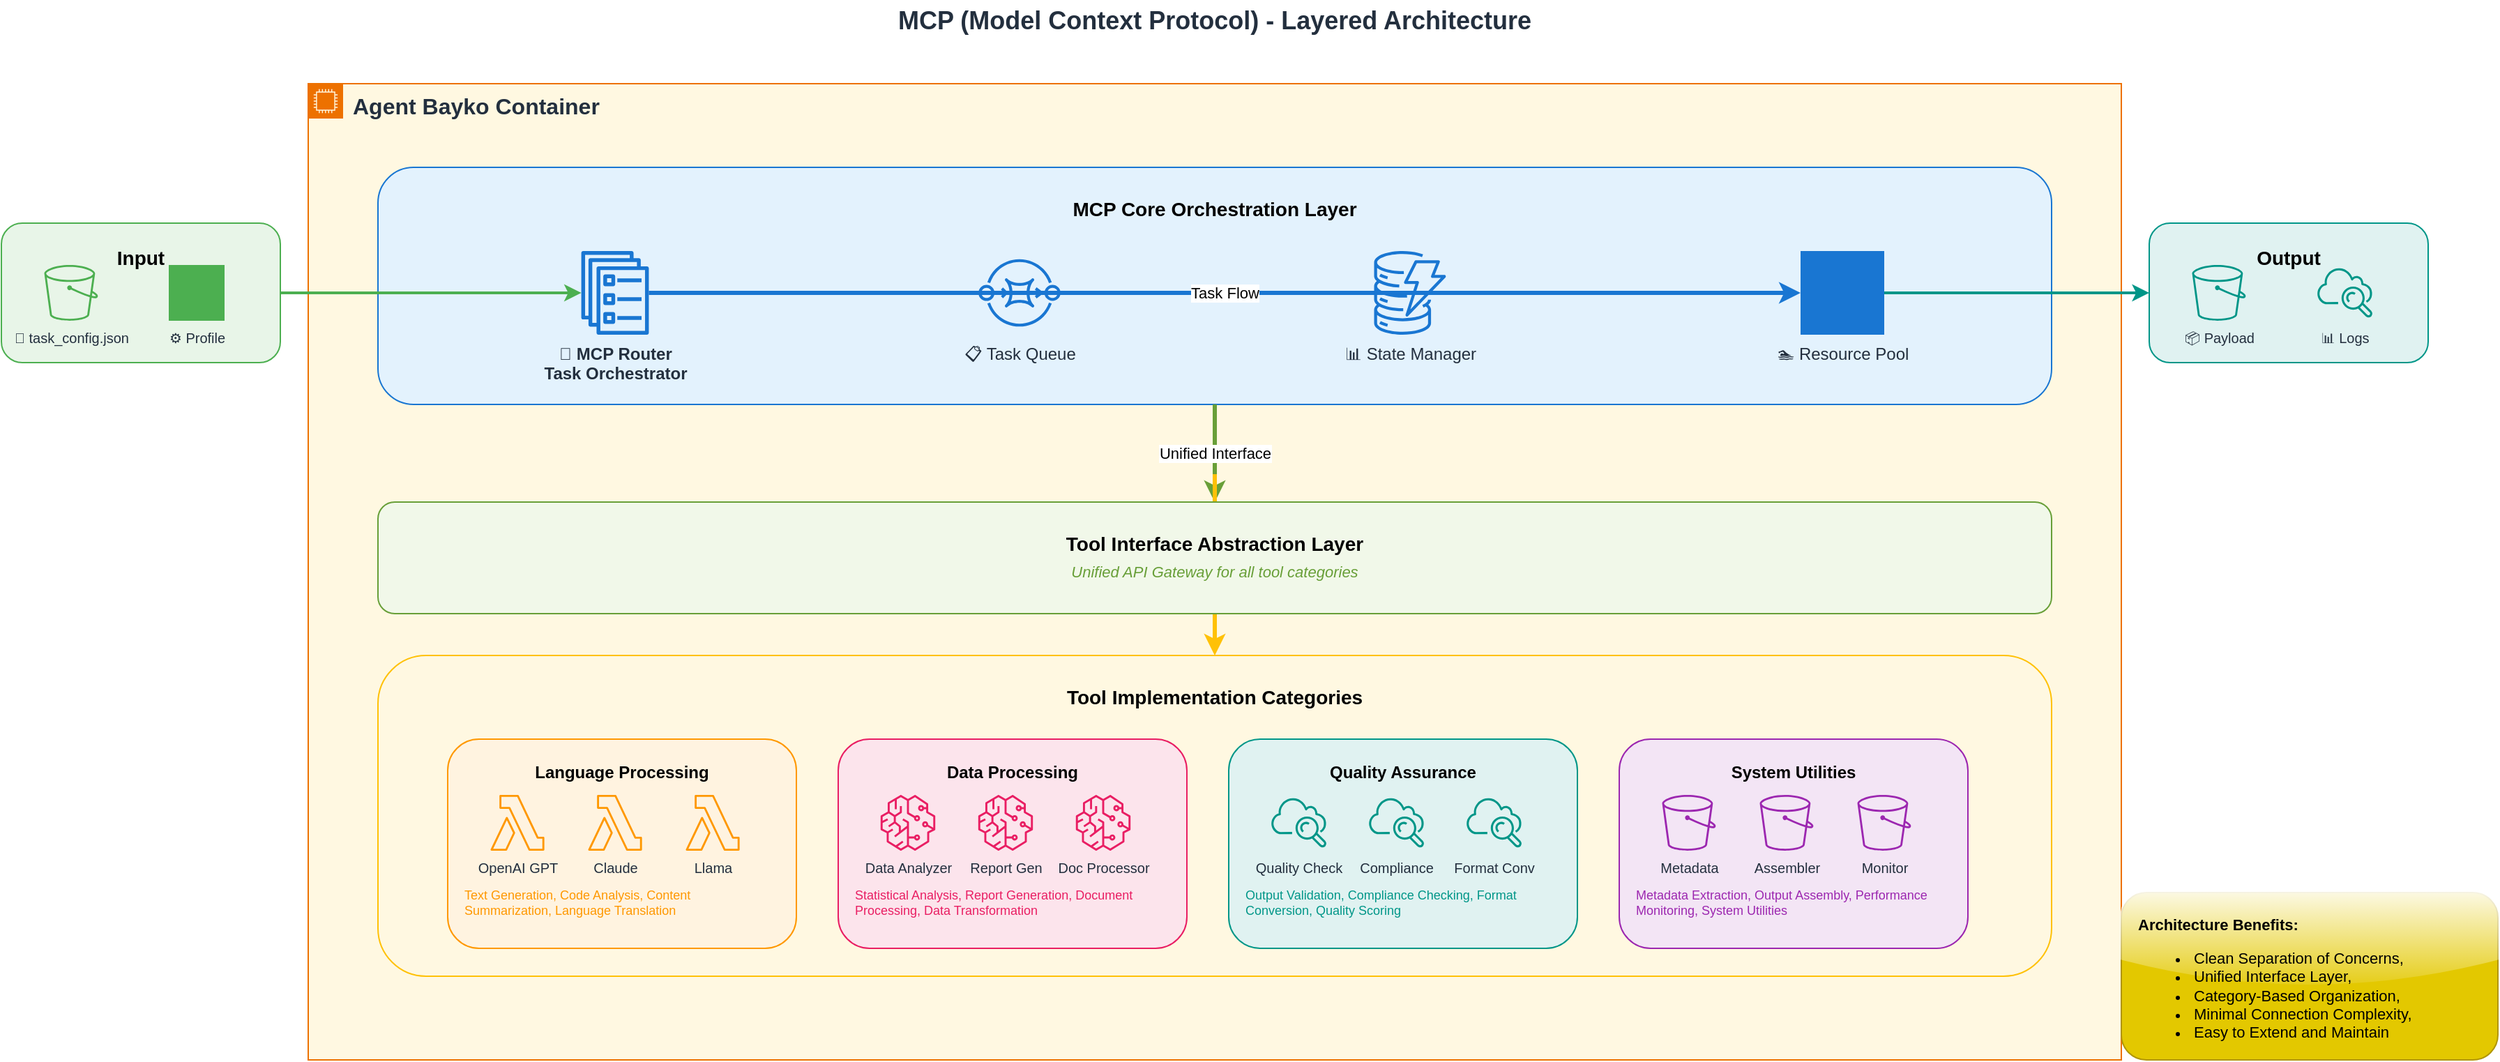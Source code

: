<mxfile version="27.2.0">
  <diagram name="MCP Subsystem - Clean Architecture" id="mcp-clean">
    <mxGraphModel dx="3655" dy="1378" grid="1" gridSize="10" guides="1" tooltips="1" connect="1" arrows="1" fold="1" page="1" pageScale="1" pageWidth="1400" pageHeight="900" math="0" shadow="0">
      <root>
        <mxCell id="0" />
        <mxCell id="1" parent="0" />
        <mxCell id="bayko-container" value="Agent Bayko Container" style="points=[[0,0],[0.25,0],[0.5,0],[0.75,0],[1,0],[1,0.25],[1,0.5],[1,0.75],[1,1],[0.75,1],[0.5,1],[0.25,1],[0,1],[0,0.75],[0,0.5],[0,0.25]];outlineConnect=0;gradientColor=none;html=1;whiteSpace=wrap;fontSize=16;fontStyle=1;container=1;pointerEvents=0;collapsible=0;recursiveResize=0;shape=mxgraph.aws4.group;grIcon=mxgraph.aws4.group_ec2_instance_contents;strokeColor=#ED7100;fillColor=#FFF8E1;verticalAlign=top;align=left;spacingLeft=30;fontColor=#232F3E;dashed=0;" parent="1" vertex="1">
          <mxGeometry x="50" y="80" width="1300" height="700" as="geometry" />
        </mxCell>
        <mxCell id="core-layer" value="MCP Core Orchestration Layer" style="rounded=1;whiteSpace=wrap;html=1;fillColor=#E3F2FD;strokeColor=#1976D2;fontSize=14;fontStyle=1;verticalAlign=top;spacingTop=15;" parent="bayko-container" vertex="1">
          <mxGeometry x="50" y="60" width="1200" height="170" as="geometry" />
        </mxCell>
        <mxCell id="mcp-router" value="🔀 MCP Router&#xa;Task Orchestrator" style="sketch=0;outlineConnect=0;fontColor=#232F3E;gradientColor=none;fillColor=#1976D2;strokeColor=none;dashed=0;verticalLabelPosition=bottom;verticalAlign=top;align=center;html=1;fontSize=12;fontStyle=1;aspect=fixed;pointerEvents=1;shape=mxgraph.aws4.ecs_service;" parent="bayko-container" vertex="1">
          <mxGeometry x="190" y="120" width="60" height="60" as="geometry" />
        </mxCell>
        <mxCell id="resource-pool" value="🏊 Resource Pool" style="sketch=0;outlineConnect=0;fontColor=#232F3E;gradientColor=none;fillColor=#1976D2;strokeColor=none;dashed=0;verticalLabelPosition=bottom;verticalAlign=top;align=center;html=1;fontSize=12;fontStyle=0;aspect=fixed;pointerEvents=1;shape=mxgraph.aws4.elastic_container_service;" parent="bayko-container" vertex="1">
          <mxGeometry x="1070" y="120" width="60" height="60" as="geometry" />
        </mxCell>
        <mxCell id="core-flow" value="Task Flow" style="endArrow=classic;html=1;rounded=0;strokeColor=#1976D2;strokeWidth=3;labelBackgroundColor=#ffffff;" parent="bayko-container" edge="1" target="resource-pool" source="mcp-router">
          <mxGeometry width="50" height="50" relative="1" as="geometry">
            <mxPoint x="259.999" y="22.438" as="sourcePoint" />
            <mxPoint x="1095.79" y="60.002" as="targetPoint" />
          </mxGeometry>
        </mxCell>
        <mxCell id="interface-flow" value="Unified Interface" style="endArrow=classic;html=1;rounded=0;strokeColor=#689F38;strokeWidth=3;labelBackgroundColor=#ffffff;entryX=0.5;entryY=0;entryDx=0;entryDy=0;" parent="bayko-container" edge="1" target="interface-layer" source="core-layer">
          <mxGeometry width="50" height="50" relative="1" as="geometry">
            <mxPoint x="650" y="170" as="sourcePoint" />
            <mxPoint x="650" y="200" as="targetPoint" />
          </mxGeometry>
        </mxCell>
        <mxCell id="tool-dispatch" value="Tool Dispatch" style="endArrow=classic;html=1;rounded=0;strokeColor=#FFC107;strokeWidth=3;labelBackgroundColor=#ffffff;" parent="bayko-container" edge="1" target="tools-layer">
          <mxGeometry width="50" height="50" relative="1" as="geometry">
            <mxPoint x="650" y="280" as="sourcePoint" />
            <mxPoint x="650" y="310" as="targetPoint" />
          </mxGeometry>
        </mxCell>
        <mxCell id="hKXdMdRbHul1zr8PweeV-8" value="" style="group" vertex="1" connectable="0" parent="bayko-container">
          <mxGeometry x="50" y="410" width="1200" height="230" as="geometry" />
        </mxCell>
        <mxCell id="tools-layer" value="Tool Implementation Categories" style="rounded=1;whiteSpace=wrap;html=1;fillColor=#FFF8E1;strokeColor=#FFC107;fontSize=14;fontStyle=1;verticalAlign=top;spacingTop=15;" parent="hKXdMdRbHul1zr8PweeV-8" vertex="1">
          <mxGeometry width="1200" height="230" as="geometry" />
        </mxCell>
        <mxCell id="hKXdMdRbHul1zr8PweeV-4" value="" style="group" vertex="1" connectable="0" parent="hKXdMdRbHul1zr8PweeV-8">
          <mxGeometry x="890" y="60" width="250" height="150" as="geometry" />
        </mxCell>
        <mxCell id="util-category" value="System Utilities" style="rounded=1;whiteSpace=wrap;html=1;fillColor=#F3E5F5;strokeColor=#9C27B0;fontSize=12;fontStyle=1;verticalAlign=top;spacingTop=10;" parent="hKXdMdRbHul1zr8PweeV-4" vertex="1">
          <mxGeometry width="250" height="150" as="geometry" />
        </mxCell>
        <mxCell id="metadata-ext" value="Metadata" style="sketch=0;outlineConnect=0;fontColor=#232F3E;gradientColor=none;fillColor=#9C27B0;strokeColor=none;dashed=0;verticalLabelPosition=bottom;verticalAlign=top;align=center;html=1;fontSize=10;fontStyle=0;aspect=fixed;pointerEvents=1;shape=mxgraph.aws4.s3;" parent="hKXdMdRbHul1zr8PweeV-4" vertex="1">
          <mxGeometry x="30" y="40" width="40" height="40" as="geometry" />
        </mxCell>
        <mxCell id="output-asm" value="Assembler" style="sketch=0;outlineConnect=0;fontColor=#232F3E;gradientColor=none;fillColor=#9C27B0;strokeColor=none;dashed=0;verticalLabelPosition=bottom;verticalAlign=top;align=center;html=1;fontSize=10;fontStyle=0;aspect=fixed;pointerEvents=1;shape=mxgraph.aws4.s3;" parent="hKXdMdRbHul1zr8PweeV-4" vertex="1">
          <mxGeometry x="100" y="40" width="40" height="40" as="geometry" />
        </mxCell>
        <mxCell id="perf-mon" value="Monitor" style="sketch=0;outlineConnect=0;fontColor=#232F3E;gradientColor=none;fillColor=#9C27B0;strokeColor=none;dashed=0;verticalLabelPosition=bottom;verticalAlign=top;align=center;html=1;fontSize=10;fontStyle=0;aspect=fixed;pointerEvents=1;shape=mxgraph.aws4.s3;" parent="hKXdMdRbHul1zr8PweeV-4" vertex="1">
          <mxGeometry x="170" y="40" width="40" height="40" as="geometry" />
        </mxCell>
        <mxCell id="util-features" value="Metadata Extraction, Output Assembly, Performance Monitoring, System Utilities" style="text;html=1;strokeColor=none;fillColor=none;align=left;verticalAlign=top;whiteSpace=wrap;rounded=0;fontSize=9;fontColor=#9C27B0;" parent="hKXdMdRbHul1zr8PweeV-4" vertex="1">
          <mxGeometry x="10" y="100" width="220" height="40" as="geometry" />
        </mxCell>
        <mxCell id="hKXdMdRbHul1zr8PweeV-5" value="" style="group" vertex="1" connectable="0" parent="hKXdMdRbHul1zr8PweeV-8">
          <mxGeometry x="610" y="60" width="250" height="150" as="geometry" />
        </mxCell>
        <mxCell id="quality-category" value="Quality Assurance" style="rounded=1;whiteSpace=wrap;html=1;fillColor=#E0F2F1;strokeColor=#009688;fontSize=12;fontStyle=1;verticalAlign=top;spacingTop=10;" parent="hKXdMdRbHul1zr8PweeV-5" vertex="1">
          <mxGeometry width="250" height="150" as="geometry" />
        </mxCell>
        <mxCell id="quality-checker" value="Quality Check" style="sketch=0;outlineConnect=0;fontColor=#232F3E;gradientColor=none;fillColor=#009688;strokeColor=none;dashed=0;verticalLabelPosition=bottom;verticalAlign=top;align=center;html=1;fontSize=10;fontStyle=0;aspect=fixed;pointerEvents=1;shape=mxgraph.aws4.cloudwatch;" parent="hKXdMdRbHul1zr8PweeV-5" vertex="1">
          <mxGeometry x="30" y="40" width="40" height="40" as="geometry" />
        </mxCell>
        <mxCell id="compliance" value="Compliance" style="sketch=0;outlineConnect=0;fontColor=#232F3E;gradientColor=none;fillColor=#009688;strokeColor=none;dashed=0;verticalLabelPosition=bottom;verticalAlign=top;align=center;html=1;fontSize=10;fontStyle=0;aspect=fixed;pointerEvents=1;shape=mxgraph.aws4.cloudwatch;" parent="hKXdMdRbHul1zr8PweeV-5" vertex="1">
          <mxGeometry x="100" y="40" width="40" height="40" as="geometry" />
        </mxCell>
        <mxCell id="format-conv" value="Format Conv" style="sketch=0;outlineConnect=0;fontColor=#232F3E;gradientColor=none;fillColor=#009688;strokeColor=none;dashed=0;verticalLabelPosition=bottom;verticalAlign=top;align=center;html=1;fontSize=10;fontStyle=0;aspect=fixed;pointerEvents=1;shape=mxgraph.aws4.cloudwatch;" parent="hKXdMdRbHul1zr8PweeV-5" vertex="1">
          <mxGeometry x="170" y="40" width="40" height="40" as="geometry" />
        </mxCell>
        <mxCell id="quality-features" value="Output Validation, Compliance Checking, Format Conversion, Quality Scoring" style="text;html=1;strokeColor=none;fillColor=none;align=left;verticalAlign=top;whiteSpace=wrap;rounded=0;fontSize=9;fontColor=#009688;" parent="hKXdMdRbHul1zr8PweeV-5" vertex="1">
          <mxGeometry x="10" y="100" width="220" height="40" as="geometry" />
        </mxCell>
        <mxCell id="hKXdMdRbHul1zr8PweeV-6" value="" style="group" vertex="1" connectable="0" parent="hKXdMdRbHul1zr8PweeV-8">
          <mxGeometry x="330" y="60" width="250" height="150" as="geometry" />
        </mxCell>
        <mxCell id="data-category" value="Data Processing" style="rounded=1;whiteSpace=wrap;html=1;fillColor=#FCE4EC;strokeColor=#E91E63;fontSize=12;fontStyle=1;verticalAlign=top;spacingTop=10;" parent="hKXdMdRbHul1zr8PweeV-6" vertex="1">
          <mxGeometry width="250" height="150" as="geometry" />
        </mxCell>
        <mxCell id="data-analyzer" value="Data Analyzer" style="sketch=0;outlineConnect=0;fontColor=#232F3E;gradientColor=none;fillColor=#E91E63;strokeColor=none;dashed=0;verticalLabelPosition=bottom;verticalAlign=top;align=center;html=1;fontSize=10;fontStyle=0;aspect=fixed;pointerEvents=1;shape=mxgraph.aws4.sagemaker;" parent="hKXdMdRbHul1zr8PweeV-6" vertex="1">
          <mxGeometry x="30" y="40" width="40" height="40" as="geometry" />
        </mxCell>
        <mxCell id="report-gen" value="Report Gen" style="sketch=0;outlineConnect=0;fontColor=#232F3E;gradientColor=none;fillColor=#E91E63;strokeColor=none;dashed=0;verticalLabelPosition=bottom;verticalAlign=top;align=center;html=1;fontSize=10;fontStyle=0;aspect=fixed;pointerEvents=1;shape=mxgraph.aws4.sagemaker;" parent="hKXdMdRbHul1zr8PweeV-6" vertex="1">
          <mxGeometry x="100" y="40" width="40" height="40" as="geometry" />
        </mxCell>
        <mxCell id="doc-proc" value="Doc Processor" style="sketch=0;outlineConnect=0;fontColor=#232F3E;gradientColor=none;fillColor=#E91E63;strokeColor=none;dashed=0;verticalLabelPosition=bottom;verticalAlign=top;align=center;html=1;fontSize=10;fontStyle=0;aspect=fixed;pointerEvents=1;shape=mxgraph.aws4.sagemaker;" parent="hKXdMdRbHul1zr8PweeV-6" vertex="1">
          <mxGeometry x="170" y="40" width="40" height="40" as="geometry" />
        </mxCell>
        <mxCell id="data-features" value="Statistical Analysis, Report Generation, Document Processing, Data Transformation" style="text;html=1;strokeColor=none;fillColor=none;align=left;verticalAlign=top;whiteSpace=wrap;rounded=0;fontSize=9;fontColor=#E91E63;" parent="hKXdMdRbHul1zr8PweeV-6" vertex="1">
          <mxGeometry x="10" y="100" width="220" height="40" as="geometry" />
        </mxCell>
        <mxCell id="hKXdMdRbHul1zr8PweeV-7" value="" style="group" vertex="1" connectable="0" parent="hKXdMdRbHul1zr8PweeV-8">
          <mxGeometry x="50" y="60" width="250" height="150" as="geometry" />
        </mxCell>
        <mxCell id="lang-category" value="Language Processing" style="rounded=1;whiteSpace=wrap;html=1;fillColor=#FFF3E0;strokeColor=#FF9800;fontSize=12;fontStyle=1;verticalAlign=top;spacingTop=10;" parent="hKXdMdRbHul1zr8PweeV-7" vertex="1">
          <mxGeometry width="250" height="150" as="geometry" />
        </mxCell>
        <mxCell id="openai" value="OpenAI GPT" style="sketch=0;outlineConnect=0;fontColor=#232F3E;gradientColor=none;fillColor=#FF9800;strokeColor=none;dashed=0;verticalLabelPosition=bottom;verticalAlign=top;align=center;html=1;fontSize=10;fontStyle=0;aspect=fixed;pointerEvents=1;shape=mxgraph.aws4.lambda;" parent="hKXdMdRbHul1zr8PweeV-7" vertex="1">
          <mxGeometry x="30" y="40" width="40" height="40" as="geometry" />
        </mxCell>
        <mxCell id="claude" value="Claude" style="sketch=0;outlineConnect=0;fontColor=#232F3E;gradientColor=none;fillColor=#FF9800;strokeColor=none;dashed=0;verticalLabelPosition=bottom;verticalAlign=top;align=center;html=1;fontSize=10;fontStyle=0;aspect=fixed;pointerEvents=1;shape=mxgraph.aws4.lambda;" parent="hKXdMdRbHul1zr8PweeV-7" vertex="1">
          <mxGeometry x="100" y="40" width="40" height="40" as="geometry" />
        </mxCell>
        <mxCell id="llama" value="Llama" style="sketch=0;outlineConnect=0;fontColor=#232F3E;gradientColor=none;fillColor=#FF9800;strokeColor=none;dashed=0;verticalLabelPosition=bottom;verticalAlign=top;align=center;html=1;fontSize=10;fontStyle=0;aspect=fixed;pointerEvents=1;shape=mxgraph.aws4.lambda;" parent="hKXdMdRbHul1zr8PweeV-7" vertex="1">
          <mxGeometry x="170" y="40" width="40" height="40" as="geometry" />
        </mxCell>
        <mxCell id="lang-features" value="Text Generation, Code Analysis, Content Summarization, Language Translation" style="text;html=1;strokeColor=none;fillColor=none;align=left;verticalAlign=top;whiteSpace=wrap;rounded=0;fontSize=9;fontColor=#FF9800;" parent="hKXdMdRbHul1zr8PweeV-7" vertex="1">
          <mxGeometry x="10" y="100" width="220" height="40" as="geometry" />
        </mxCell>
        <mxCell id="hKXdMdRbHul1zr8PweeV-10" value="" style="group" vertex="1" connectable="0" parent="bayko-container">
          <mxGeometry x="50" y="300" width="1200" height="80" as="geometry" />
        </mxCell>
        <mxCell id="interface-layer" value="Tool Interface Abstraction Layer" style="rounded=1;whiteSpace=wrap;html=1;fillColor=#F1F8E9;strokeColor=#689F38;fontSize=14;fontStyle=1;verticalAlign=top;spacingTop=15;" parent="hKXdMdRbHul1zr8PweeV-10" vertex="1">
          <mxGeometry width="1200" height="80" as="geometry" />
        </mxCell>
        <mxCell id="interface-note" value="Unified API Gateway for all tool categories" style="text;html=1;strokeColor=none;fillColor=none;align=center;verticalAlign=middle;whiteSpace=wrap;rounded=0;fontSize=11;fontColor=#689F38;fontStyle=2;" parent="hKXdMdRbHul1zr8PweeV-10" vertex="1">
          <mxGeometry x="450" y="40" width="300" height="20" as="geometry" />
        </mxCell>
        <mxCell id="task-queue" value="📋 Task Queue" style="sketch=0;outlineConnect=0;fontColor=#232F3E;gradientColor=none;fillColor=#1976D2;strokeColor=none;dashed=0;verticalLabelPosition=bottom;verticalAlign=top;align=center;html=1;fontSize=12;fontStyle=0;aspect=fixed;pointerEvents=1;shape=mxgraph.aws4.sqs;" parent="bayko-container" vertex="1">
          <mxGeometry x="480" y="120" width="60" height="60" as="geometry" />
        </mxCell>
        <mxCell id="state-manager" value="📊 State Manager" style="sketch=0;outlineConnect=0;fontColor=#232F3E;gradientColor=none;fillColor=#1976D2;strokeColor=none;dashed=0;verticalLabelPosition=bottom;verticalAlign=top;align=center;html=1;fontSize=12;fontStyle=0;aspect=fixed;pointerEvents=1;shape=mxgraph.aws4.dynamodb;" parent="bayko-container" vertex="1">
          <mxGeometry x="760" y="120" width="60" height="60" as="geometry" />
        </mxCell>
        <mxCell id="title" value="MCP (Model Context Protocol) - Layered Architecture" style="text;html=1;strokeColor=none;fillColor=none;align=center;verticalAlign=middle;whiteSpace=wrap;rounded=0;fontSize=18;fontStyle=1;fontColor=#232F3E;" parent="1" vertex="1">
          <mxGeometry x="350" y="20" width="700" height="30" as="geometry" />
        </mxCell>
        <mxCell id="input-flow" value="" style="endArrow=classic;html=1;rounded=0;strokeColor=#4CAF50;strokeWidth=2;exitX=1;exitY=0.5;exitDx=0;exitDy=0;" parent="1" edge="1" target="mcp-router" source="input-section">
          <mxGeometry width="50" height="50" relative="1" as="geometry">
            <mxPoint x="150" y="800" as="sourcePoint" />
            <mxPoint x="280" y="200" as="targetPoint" />
          </mxGeometry>
        </mxCell>
        <mxCell id="output-flow" value="" style="endArrow=classic;html=1;rounded=0;strokeColor=#009688;strokeWidth=2;exitX=1;exitY=0.5;exitDx=0;exitDy=0;entryX=0;entryY=0.5;entryDx=0;entryDy=0;" parent="1" edge="1" target="output-section" source="resource-pool">
          <mxGeometry width="50" height="50" relative="1" as="geometry">
            <mxPoint x="1120" y="200" as="sourcePoint" />
            <mxPoint x="1250" y="800" as="targetPoint" />
          </mxGeometry>
        </mxCell>
        <mxCell id="benefits" value="&lt;b&gt;Architecture Benefits:&amp;nbsp;&lt;/b&gt;&lt;div&gt;&lt;ul&gt;&lt;li&gt;Clean Separation of Concerns,&amp;nbsp;&lt;/li&gt;&lt;li&gt;Unified Interface Layer,&amp;nbsp;&lt;/li&gt;&lt;li&gt;Category-Based Organization,&amp;nbsp;&lt;/li&gt;&lt;li&gt;Minimal Connection Complexity,&amp;nbsp;&lt;/li&gt;&lt;li&gt;&lt;span style=&quot;background-color: transparent; color: light-dark(rgb(0, 0, 0), rgb(255, 255, 255));&quot;&gt;Easy to Extend and Maintain&lt;/span&gt;&lt;/li&gt;&lt;/ul&gt;&lt;/div&gt;" style="rounded=1;whiteSpace=wrap;html=1;fillColor=#e3c800;strokeColor=#B09500;fontSize=11;fontStyle=0;align=left;verticalAlign=top;spacingTop=10;spacingLeft=10;glass=1;fontColor=#000000;" parent="1" vertex="1">
          <mxGeometry x="1350" y="660" width="270" height="120" as="geometry" />
        </mxCell>
        <mxCell id="hKXdMdRbHul1zr8PweeV-1" value="" style="group" vertex="1" connectable="0" parent="1">
          <mxGeometry x="-170" y="180" width="200" height="100" as="geometry" />
        </mxCell>
        <mxCell id="input-section" value="Input" style="rounded=1;whiteSpace=wrap;html=1;fillColor=#E8F5E8;strokeColor=#4CAF50;fontSize=14;fontStyle=1;verticalAlign=top;spacingTop=10;" parent="hKXdMdRbHul1zr8PweeV-1" vertex="1">
          <mxGeometry width="200" height="100" as="geometry" />
        </mxCell>
        <mxCell id="task-config" value="📝 task_config.json" style="sketch=0;outlineConnect=0;fontColor=#232F3E;gradientColor=none;fillColor=#4CAF50;strokeColor=none;dashed=0;verticalLabelPosition=bottom;verticalAlign=top;align=center;html=1;fontSize=10;fontStyle=0;aspect=fixed;pointerEvents=1;shape=mxgraph.aws4.s3;" parent="hKXdMdRbHul1zr8PweeV-1" vertex="1">
          <mxGeometry x="30" y="30" width="40" height="40" as="geometry" />
        </mxCell>
        <mxCell id="user-prefs" value="⚙️ Profile" style="sketch=0;outlineConnect=0;fontColor=#232F3E;gradientColor=none;fillColor=#4CAF50;strokeColor=none;dashed=0;verticalLabelPosition=bottom;verticalAlign=top;align=center;html=1;fontSize=10;fontStyle=0;aspect=fixed;pointerEvents=1;shape=mxgraph.aws4.iam;" parent="hKXdMdRbHul1zr8PweeV-1" vertex="1">
          <mxGeometry x="120" y="30" width="40" height="40" as="geometry" />
        </mxCell>
        <mxCell id="hKXdMdRbHul1zr8PweeV-2" value="" style="group" vertex="1" connectable="0" parent="1">
          <mxGeometry x="1370" y="180" width="200" height="100" as="geometry" />
        </mxCell>
        <mxCell id="output-section" value="Output" style="rounded=1;whiteSpace=wrap;html=1;fillColor=#E0F2F1;strokeColor=#009688;fontSize=14;fontStyle=1;verticalAlign=top;spacingTop=10;" parent="hKXdMdRbHul1zr8PweeV-2" vertex="1">
          <mxGeometry width="200" height="100" as="geometry" />
        </mxCell>
        <mxCell id="output-payload" value="📦 Payload" style="sketch=0;outlineConnect=0;fontColor=#232F3E;gradientColor=none;fillColor=#009688;strokeColor=none;dashed=0;verticalLabelPosition=bottom;verticalAlign=top;align=center;html=1;fontSize=10;fontStyle=0;aspect=fixed;pointerEvents=1;shape=mxgraph.aws4.s3;" parent="hKXdMdRbHul1zr8PweeV-2" vertex="1">
          <mxGeometry x="30" y="30" width="40" height="40" as="geometry" />
        </mxCell>
        <mxCell id="logs-output" value="📊 Logs" style="sketch=0;outlineConnect=0;fontColor=#232F3E;gradientColor=none;fillColor=#009688;strokeColor=none;dashed=0;verticalLabelPosition=bottom;verticalAlign=top;align=center;html=1;fontSize=10;fontStyle=0;aspect=fixed;pointerEvents=1;shape=mxgraph.aws4.cloudwatch;" parent="hKXdMdRbHul1zr8PweeV-2" vertex="1">
          <mxGeometry x="120" y="30" width="40" height="40" as="geometry" />
        </mxCell>
      </root>
    </mxGraphModel>
  </diagram>
</mxfile>
